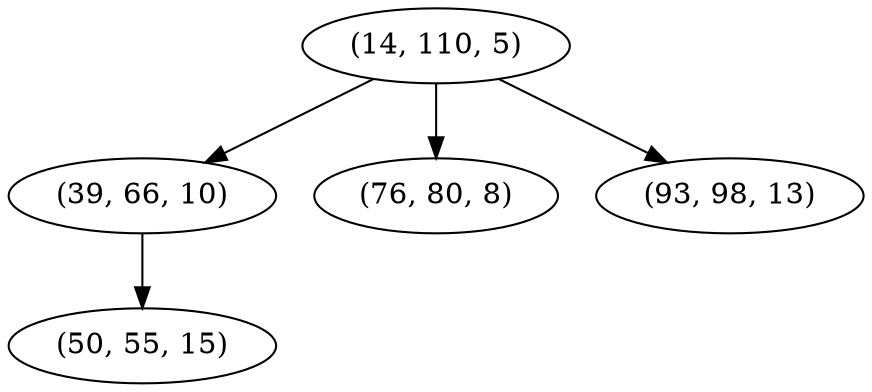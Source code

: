 digraph tree {
    "(14, 110, 5)";
    "(39, 66, 10)";
    "(50, 55, 15)";
    "(76, 80, 8)";
    "(93, 98, 13)";
    "(14, 110, 5)" -> "(39, 66, 10)";
    "(14, 110, 5)" -> "(76, 80, 8)";
    "(14, 110, 5)" -> "(93, 98, 13)";
    "(39, 66, 10)" -> "(50, 55, 15)";
}
